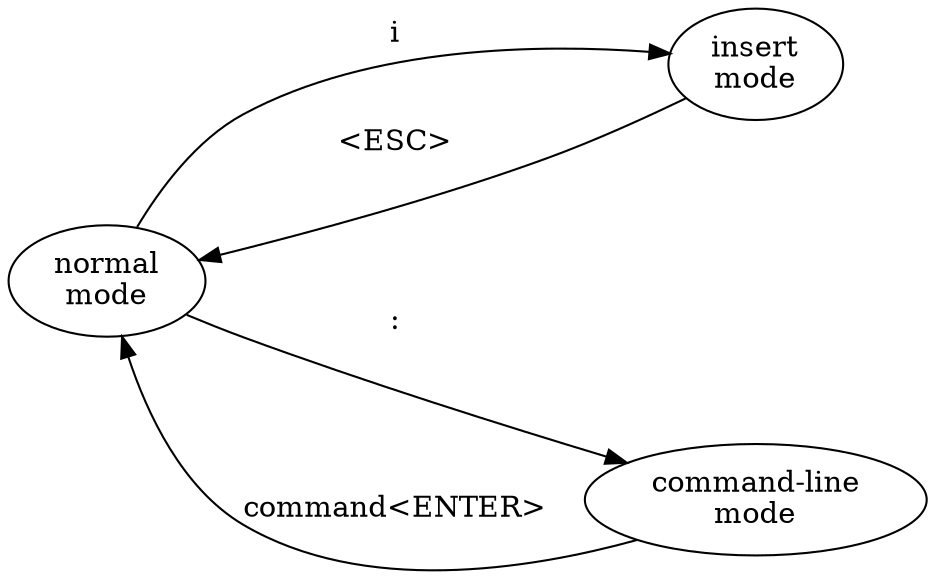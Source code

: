 digraph vimode {
	rankdir=LR;
	nodesep=1.5;
	normal[label="normal\nmode"];
	insert[label="insert\nmode"];
	command[label="command-line\nmode"];
	normal -> insert[label="i"];
	normal -> command[label=":"];
	insert -> normal[label="<ESC>"];
	command -> normal[label="command<ENTER>"];
}
